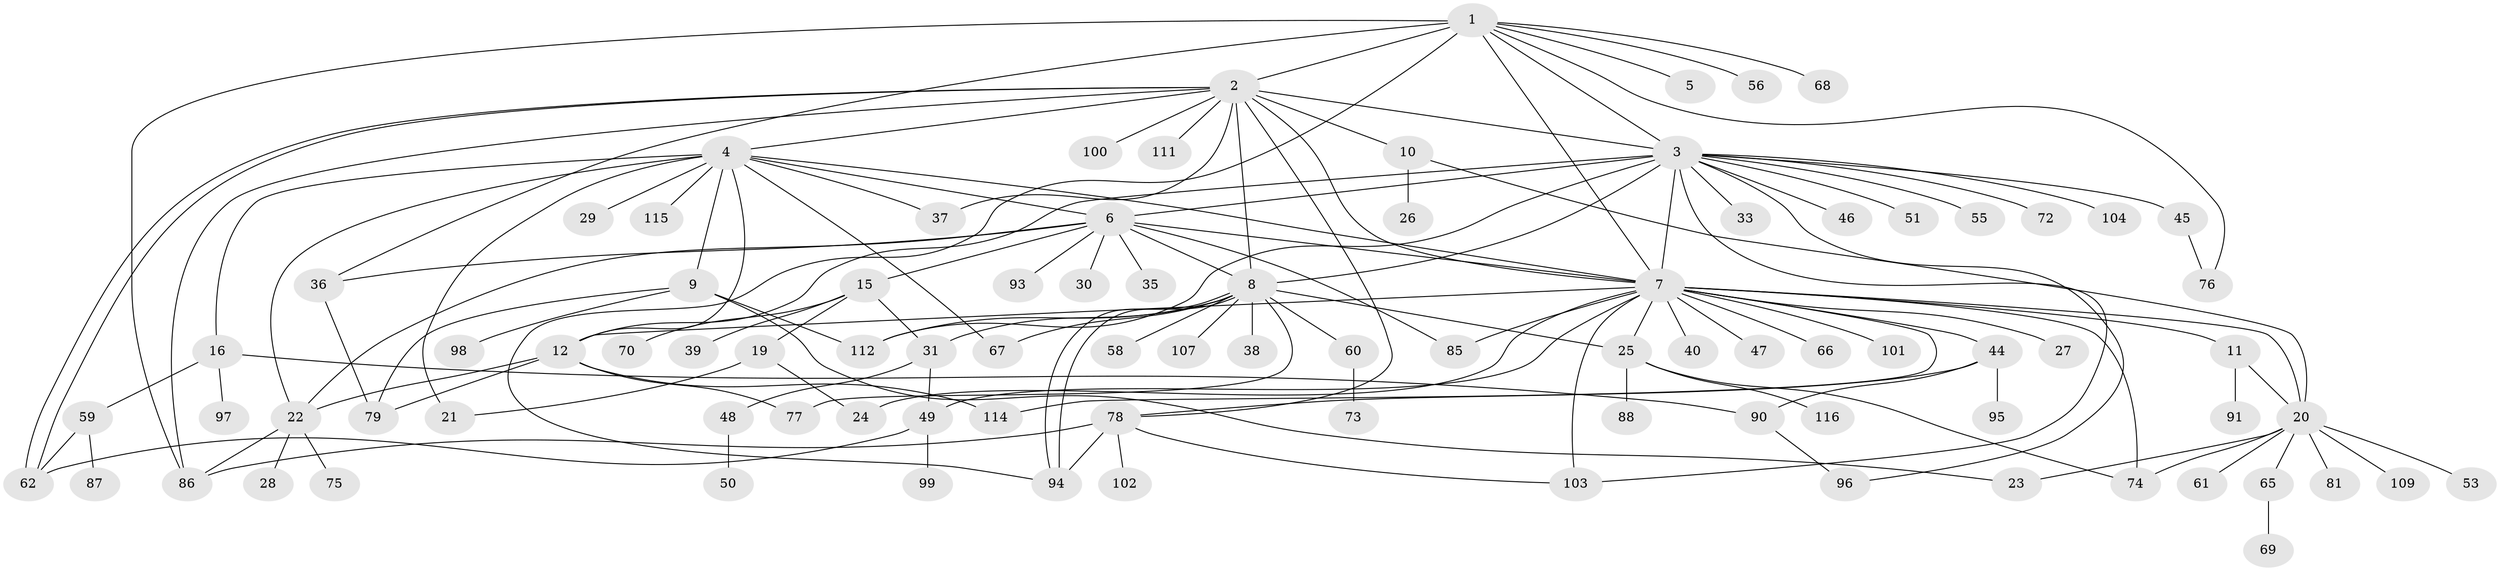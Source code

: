 // original degree distribution, {7: 0.017241379310344827, 13: 0.008620689655172414, 18: 0.008620689655172414, 12: 0.008620689655172414, 1: 0.4396551724137931, 3: 0.13793103448275862, 22: 0.008620689655172414, 15: 0.008620689655172414, 5: 0.034482758620689655, 6: 0.034482758620689655, 11: 0.008620689655172414, 4: 0.0603448275862069, 2: 0.21551724137931033, 10: 0.008620689655172414}
// Generated by graph-tools (version 1.1) at 2025/11/02/27/25 16:11:13]
// undirected, 90 vertices, 136 edges
graph export_dot {
graph [start="1"]
  node [color=gray90,style=filled];
  1 [super="+17"];
  2 [super="+42"];
  3 [super="+14"];
  4 [super="+41"];
  5;
  6 [super="+13"];
  7 [super="+32"];
  8 [super="+43"];
  9 [super="+84"];
  10 [super="+71"];
  11 [super="+18"];
  12 [super="+34"];
  15 [super="+57"];
  16;
  19;
  20 [super="+64"];
  21 [super="+54"];
  22 [super="+52"];
  23;
  24;
  25 [super="+113"];
  26;
  27;
  28;
  29;
  30;
  31 [super="+108"];
  33;
  35;
  36;
  37;
  38;
  39;
  40;
  44 [super="+63"];
  45;
  46;
  47;
  48;
  49 [super="+83"];
  50;
  51;
  53;
  55;
  56;
  58;
  59 [super="+92"];
  60 [super="+82"];
  61;
  62;
  65;
  66;
  67;
  68;
  69;
  70;
  72;
  73;
  74;
  75 [super="+80"];
  76;
  77;
  78 [super="+106"];
  79 [super="+89"];
  81;
  85;
  86 [super="+105"];
  87;
  88;
  90;
  91;
  93;
  94;
  95;
  96;
  97;
  98;
  99;
  100;
  101;
  102;
  103 [super="+110"];
  104;
  107;
  109;
  111;
  112;
  114;
  115;
  116;
  1 -- 2;
  1 -- 5;
  1 -- 7 [weight=2];
  1 -- 76;
  1 -- 86;
  1 -- 3;
  1 -- 36;
  1 -- 68;
  1 -- 56;
  1 -- 94;
  2 -- 3;
  2 -- 4;
  2 -- 8;
  2 -- 10 [weight=2];
  2 -- 37;
  2 -- 62;
  2 -- 62;
  2 -- 78;
  2 -- 100;
  2 -- 111;
  2 -- 7;
  2 -- 86;
  3 -- 6 [weight=2];
  3 -- 7 [weight=2];
  3 -- 8;
  3 -- 12;
  3 -- 33;
  3 -- 45;
  3 -- 46;
  3 -- 51;
  3 -- 55;
  3 -- 72;
  3 -- 96;
  3 -- 104;
  3 -- 112;
  3 -- 103;
  4 -- 7;
  4 -- 9;
  4 -- 16;
  4 -- 29;
  4 -- 37;
  4 -- 115;
  4 -- 22;
  4 -- 12;
  4 -- 67;
  4 -- 6;
  4 -- 21;
  6 -- 8;
  6 -- 35;
  6 -- 7;
  6 -- 36;
  6 -- 15;
  6 -- 85;
  6 -- 22;
  6 -- 93;
  6 -- 30;
  7 -- 11;
  7 -- 12;
  7 -- 20;
  7 -- 24;
  7 -- 25;
  7 -- 27;
  7 -- 40;
  7 -- 44 [weight=2];
  7 -- 47;
  7 -- 49;
  7 -- 74;
  7 -- 85;
  7 -- 101;
  7 -- 114;
  7 -- 66;
  7 -- 103;
  8 -- 25;
  8 -- 31;
  8 -- 38;
  8 -- 58;
  8 -- 60;
  8 -- 67;
  8 -- 77;
  8 -- 94;
  8 -- 94;
  8 -- 107;
  8 -- 112;
  9 -- 23;
  9 -- 98;
  9 -- 112;
  9 -- 79;
  10 -- 20;
  10 -- 26;
  11 -- 91;
  11 -- 20;
  12 -- 22;
  12 -- 79;
  12 -- 114;
  12 -- 77;
  15 -- 19;
  15 -- 31;
  15 -- 39;
  15 -- 70;
  16 -- 59;
  16 -- 90;
  16 -- 97;
  19 -- 21;
  19 -- 24;
  20 -- 23;
  20 -- 53;
  20 -- 61;
  20 -- 74;
  20 -- 81;
  20 -- 109;
  20 -- 65;
  22 -- 28;
  22 -- 75;
  22 -- 86;
  25 -- 74;
  25 -- 88;
  25 -- 116;
  31 -- 48;
  31 -- 49;
  36 -- 79;
  44 -- 78;
  44 -- 90;
  44 -- 95;
  45 -- 76;
  48 -- 50;
  49 -- 62;
  49 -- 99;
  59 -- 62;
  59 -- 87;
  60 -- 73;
  65 -- 69;
  78 -- 86;
  78 -- 94;
  78 -- 102;
  78 -- 103;
  90 -- 96;
}
